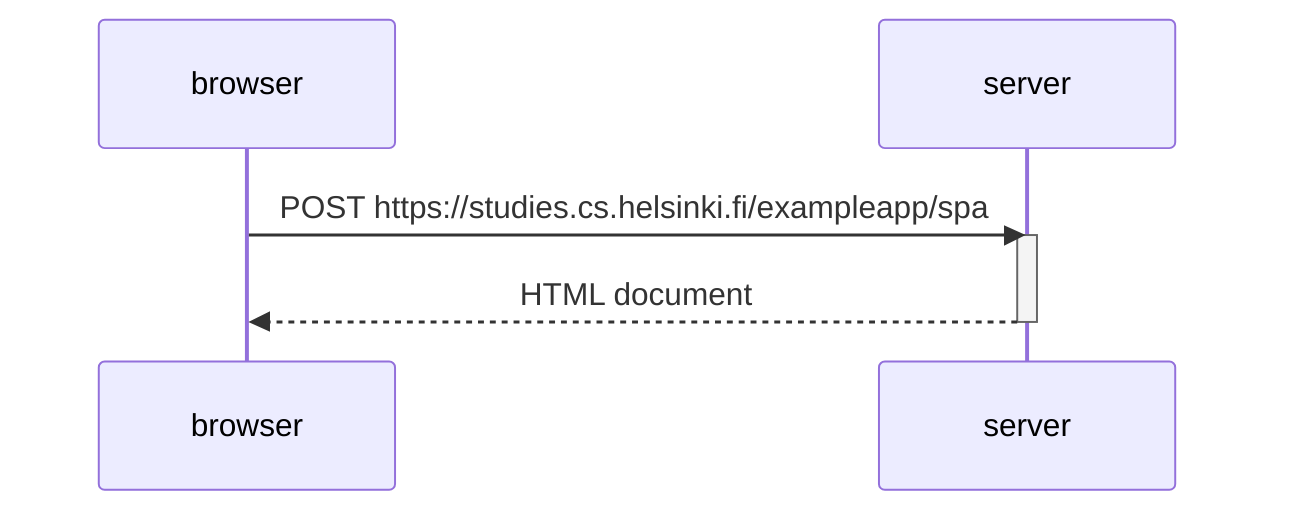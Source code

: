 sequenceDiagram
  participant browser
  participant server


  browser->>server: POST https://studies.cs.helsinki.fi/exampleapp/spa
  activate server
  server-->>browser: HTML document
  deactivate server